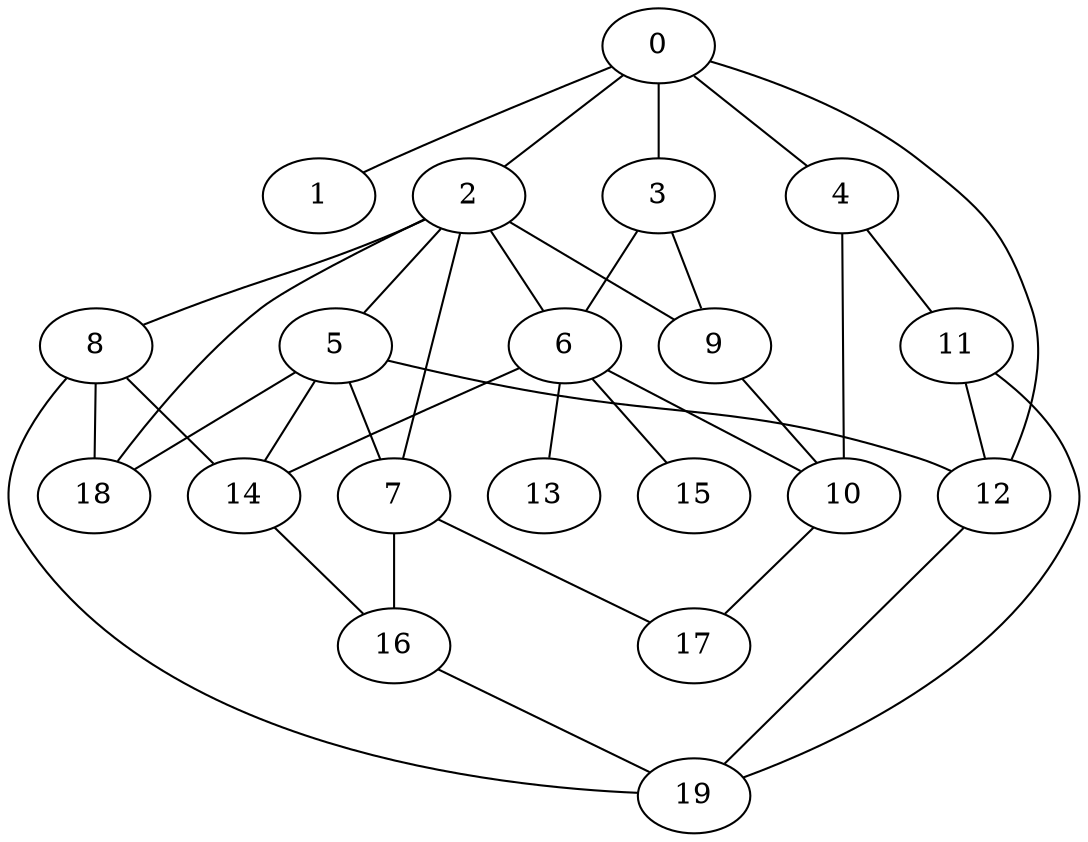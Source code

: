 
graph graphname {
    0 -- 1
0 -- 2
0 -- 3
0 -- 4
0 -- 12
2 -- 8
2 -- 5
2 -- 6
2 -- 7
2 -- 18
2 -- 9
3 -- 9
3 -- 6
4 -- 10
4 -- 11
5 -- 12
5 -- 7
5 -- 18
5 -- 14
6 -- 13
6 -- 14
6 -- 15
6 -- 10
7 -- 16
7 -- 17
8 -- 19
8 -- 18
8 -- 14
9 -- 10
10 -- 17
11 -- 12
11 -- 19
12 -- 19
14 -- 16
16 -- 19

}
